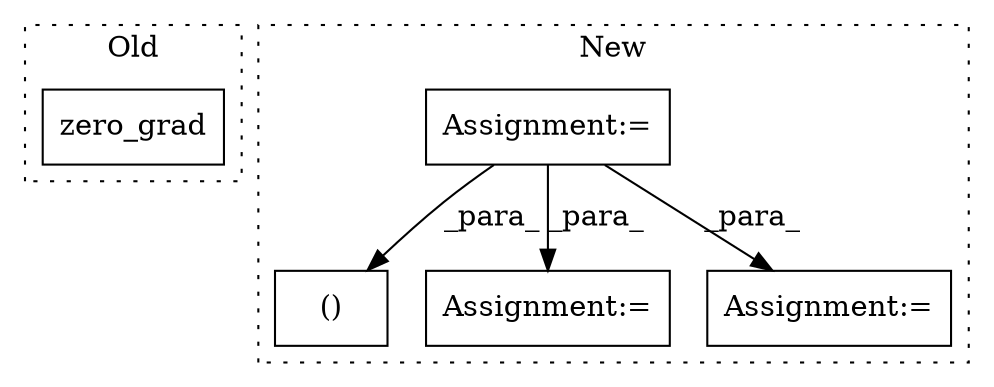 digraph G {
subgraph cluster0 {
1 [label="zero_grad" a="32" s="791" l="11" shape="box"];
label = "Old";
style="dotted";
}
subgraph cluster1 {
2 [label="()" a="106" s="3998" l="21" shape="box"];
3 [label="Assignment:=" a="7" s="3240" l="1" shape="box"];
4 [label="Assignment:=" a="7" s="3581" l="2" shape="box"];
5 [label="Assignment:=" a="7" s="4019" l="2" shape="box"];
label = "New";
style="dotted";
}
3 -> 5 [label="_para_"];
3 -> 2 [label="_para_"];
3 -> 4 [label="_para_"];
}